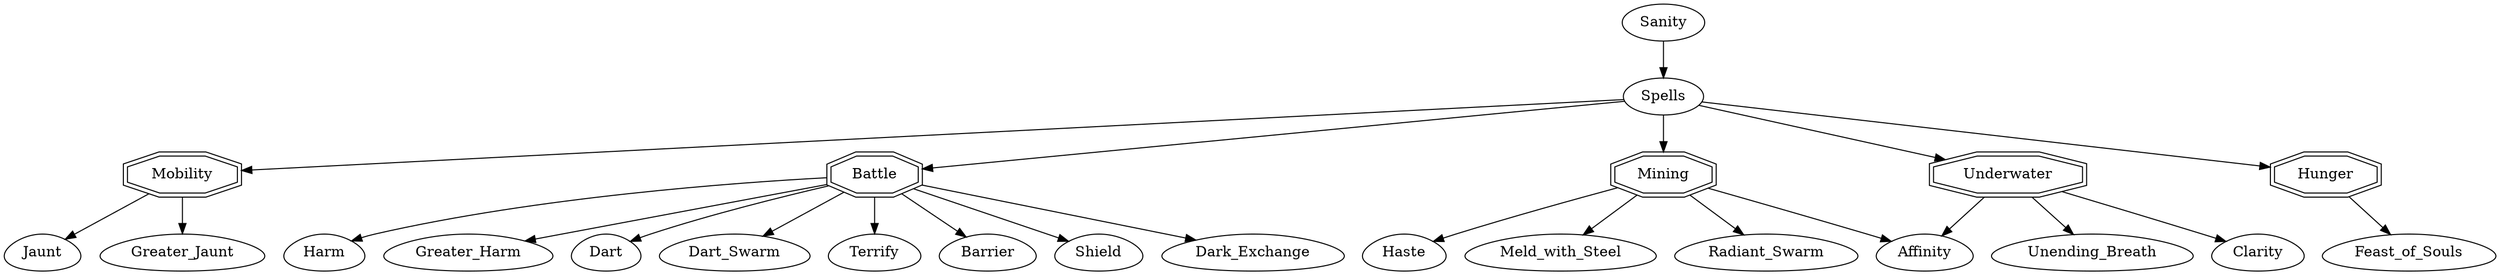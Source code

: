 digraph G {
    /*node [nodesep=3.0, splines=true, style=filled]
    graph [overlap=false, splines=true, nodesep=3.0]
    edge [len=10.0]*/

    node [shape=doubleoctagon,bgcolor=aquamarine]
    Mobility []
    Battle []
    Mining []
    Underwater []
    Hunger []

    node [shape=egg,bgcolor=tan]
    Battle -> Harm []
    Battle -> Greater_Harm []
    Battle -> Dart []
    Battle -> Dart_Swarm []
    Battle -> Terrify []
    Battle -> Barrier []
    Battle -> Shield []
    Battle -> Dark_Exchange []

    Underwater -> Unending_Breath []
    Underwater -> Clarity []
    Underwater -> Affinity []
    
    Hunger -> Feast_of_Souls []

    Mobility -> Jaunt []
    Mobility -> Greater_Jaunt []

    Mining -> Haste []
    Mining -> Meld_with_Steel []
    Mining -> Radiant_Swarm []
    Mining -> Affinity []

    node [shape=oval,bgcolor=white]
    Spells -> Mobility
    Spells -> Battle
    Spells -> Mining
    Spells -> Underwater
    Spells -> Hunger

    Sanity -> Spells
}
